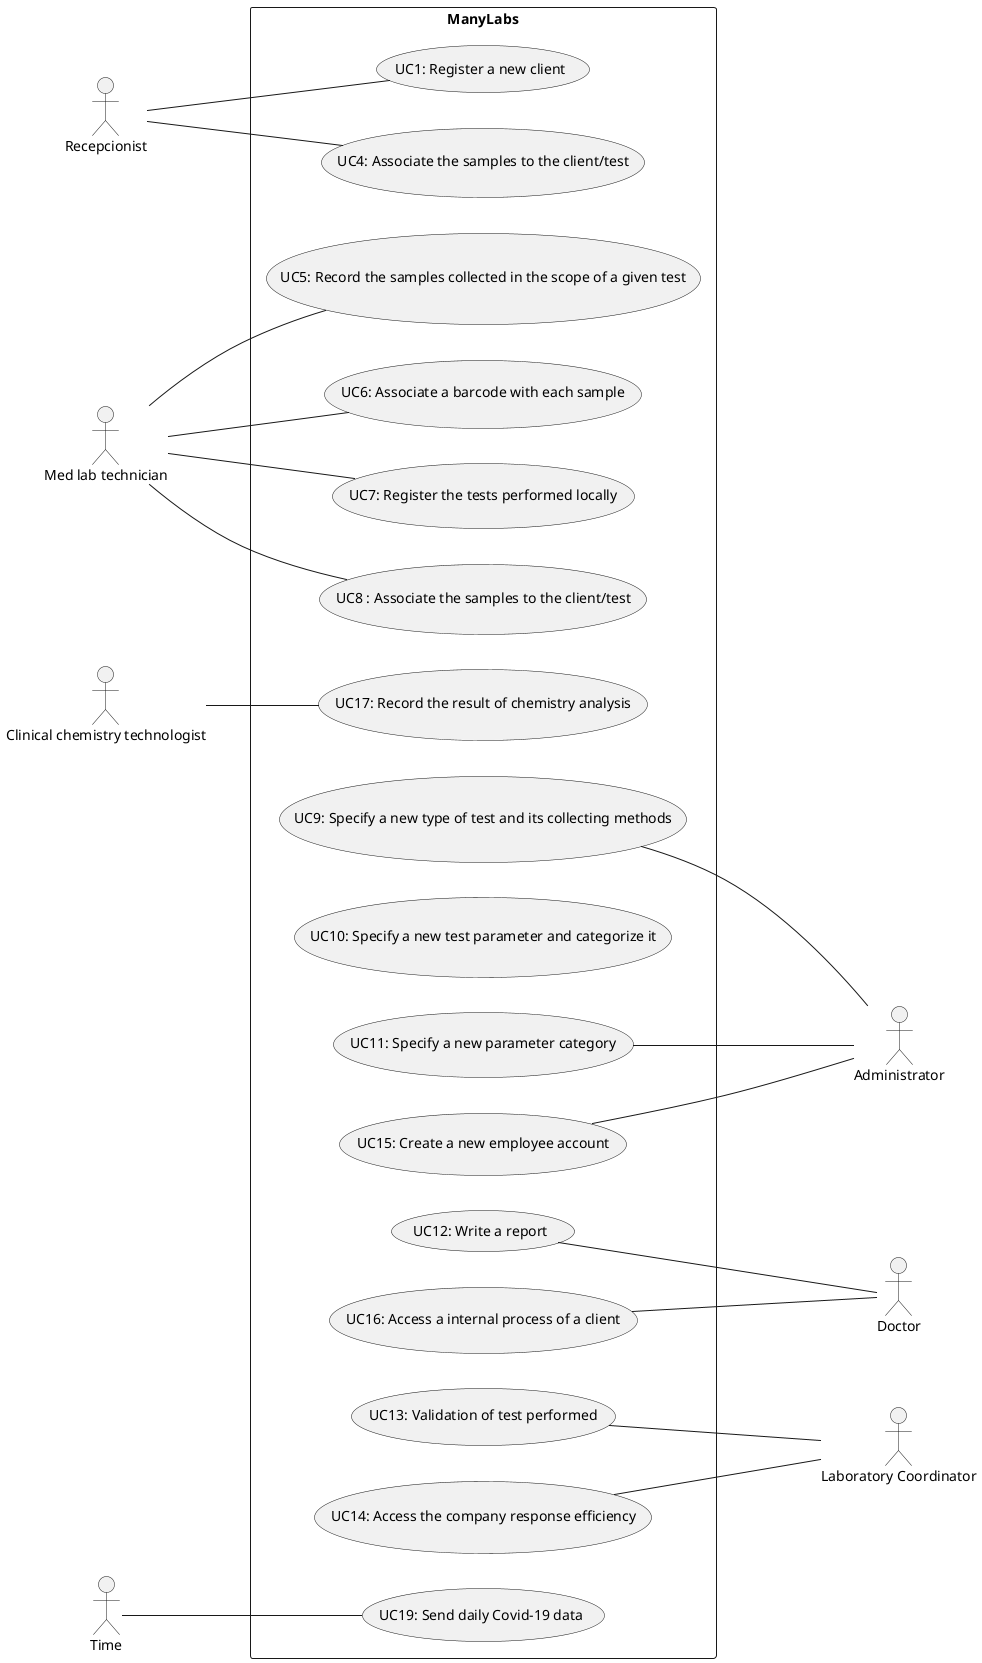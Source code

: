 @startuml
'https://plantuml.com/use-case-diagram
left to right direction
actor "Administrator" as Adm
actor "Recepcionist" as Recp
actor "Med lab technician" as MedLab
actor "Clinical chemistry technologist" as ClinTec
actor "Doctor" as Doc
actor "Laboratory Coordinator" as LabCod
actor "Time" as Time


rectangle ManyLabs{

usecase "UC1: Register a new client" as UC1
usecase "UC4: Register a test to be performed to a registered client" as UC4
usecase "UC4: Associate the samples to the client/test" as UC4
usecase "UC5: Record the samples collected in the scope of a given test" as UC5
usecase "UC6: Associate a barcode with each sample" as UC6
usecase "UC7: Register the tests performed locally" as UC7
usecase "UC17: Record the result of chemistry analysis" as UC17
usecase "UC8 : Associate the samples to the client/test" as UC8
usecase "UC9: Specify a new type of test and its collecting methods" as UC9
usecase "UC10: Specify a new test parameter and categorize it" as UC10
usecase "UC11: Specify a new parameter category" as UC11
usecase "UC12: Write a report" as UC12
usecase "UC13: Validation of test performed" as UC13
usecase "UC14: Access the company response efficiency" as UC14
usecase "UC15: Create a new employee account" as UC15
usecase "UC16: Access a internal process of a client" as UC16
usecase "UC19: Send daily Covid-19 data" as UC19


}

Recp -- UC1
Recp -- UC4
MedLab -- UC5
MedLab -- UC6
MedLab -- UC7
MedLab -- UC8
ClinTec -- UC17
UC9 --- Adm
UC15 --- Adm
UC11 --- Adm
UC16 --- Doc
UC12 --- Doc
UC13 --- LabCod
UC14 --- LabCod
Time -- UC19







@enduml